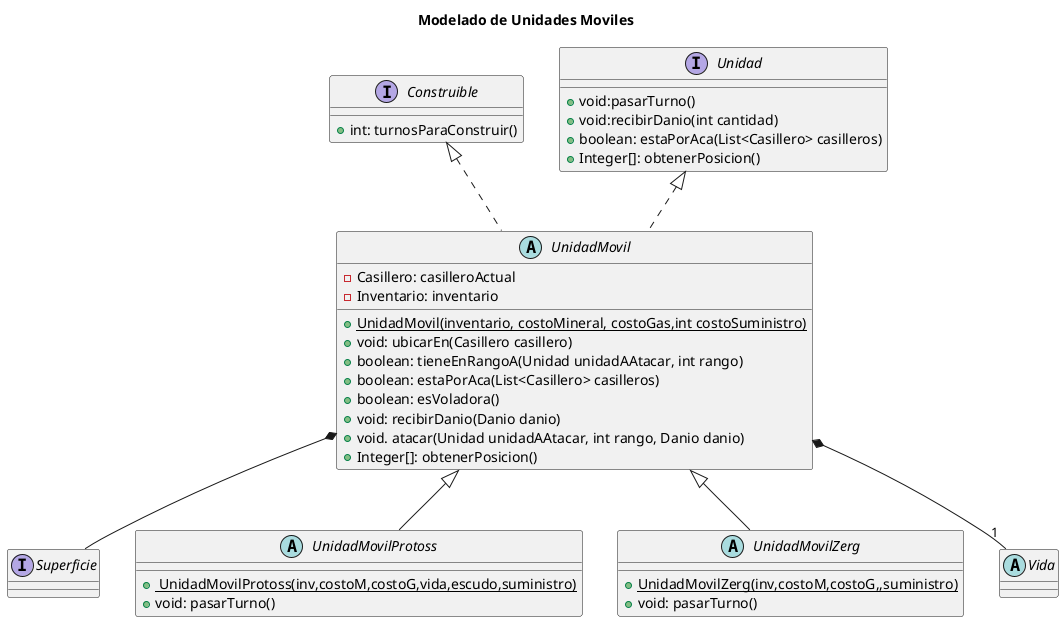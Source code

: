 @startuml
title Modelado de Unidades Moviles
interface Superficie{}

interface Construible {
+int: turnosParaConstruir()
}

abstract class  UnidadMovil {
 - Casillero: casilleroActual
 - Inventario: inventario

 +<u>UnidadMovil(inventario, costoMineral, costoGas,int costoSuministro)
 +void: ubicarEn(Casillero casillero)
 + boolean: tieneEnRangoA(Unidad unidadAAtacar, int rango)
 +boolean: estaPorAca(List<Casillero> casilleros)
 +boolean: esVoladora()
 +void: recibirDanio(Danio danio)
 +void. atacar(Unidad unidadAAtacar, int rango, Danio danio)
 +Integer[]: obtenerPosicion()
}

abstract class UnidadMovilProtoss {
 + <u> UnidadMovilProtoss(inv,costoM,costoG,vida,escudo,suministro)
 + void: pasarTurno()
}

abstract class UnidadMovilZerg{
 + <u>UnidadMovilZerg(inv,costoM,costoG,,suministro)
 + void: pasarTurno()
}

interface Unidad {
 + void:pasarTurno()
 + void:recibirDanio(int cantidad)
 +boolean: estaPorAca(List<Casillero> casilleros)
 +Integer[]: obtenerPosicion()
}

abstract class Vida{

}

Unidad <|.. UnidadMovil

Construible <|.. UnidadMovil

UnidadMovil <|-- UnidadMovilProtoss
UnidadMovil <|-- UnidadMovilZerg



UnidadMovil *-- Superficie


UnidadMovil *-- "1"Vida



@enduml